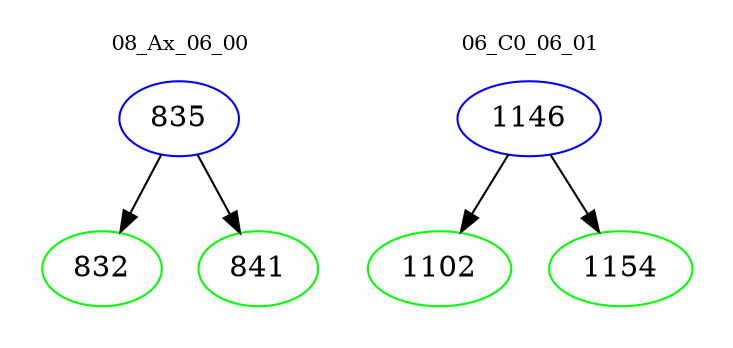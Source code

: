 digraph{
subgraph cluster_0 {
color = white
label = "08_Ax_06_00";
fontsize=10;
T0_835 [label="835", color="blue"]
T0_835 -> T0_832 [color="black"]
T0_832 [label="832", color="green"]
T0_835 -> T0_841 [color="black"]
T0_841 [label="841", color="green"]
}
subgraph cluster_1 {
color = white
label = "06_C0_06_01";
fontsize=10;
T1_1146 [label="1146", color="blue"]
T1_1146 -> T1_1102 [color="black"]
T1_1102 [label="1102", color="green"]
T1_1146 -> T1_1154 [color="black"]
T1_1154 [label="1154", color="green"]
}
}
